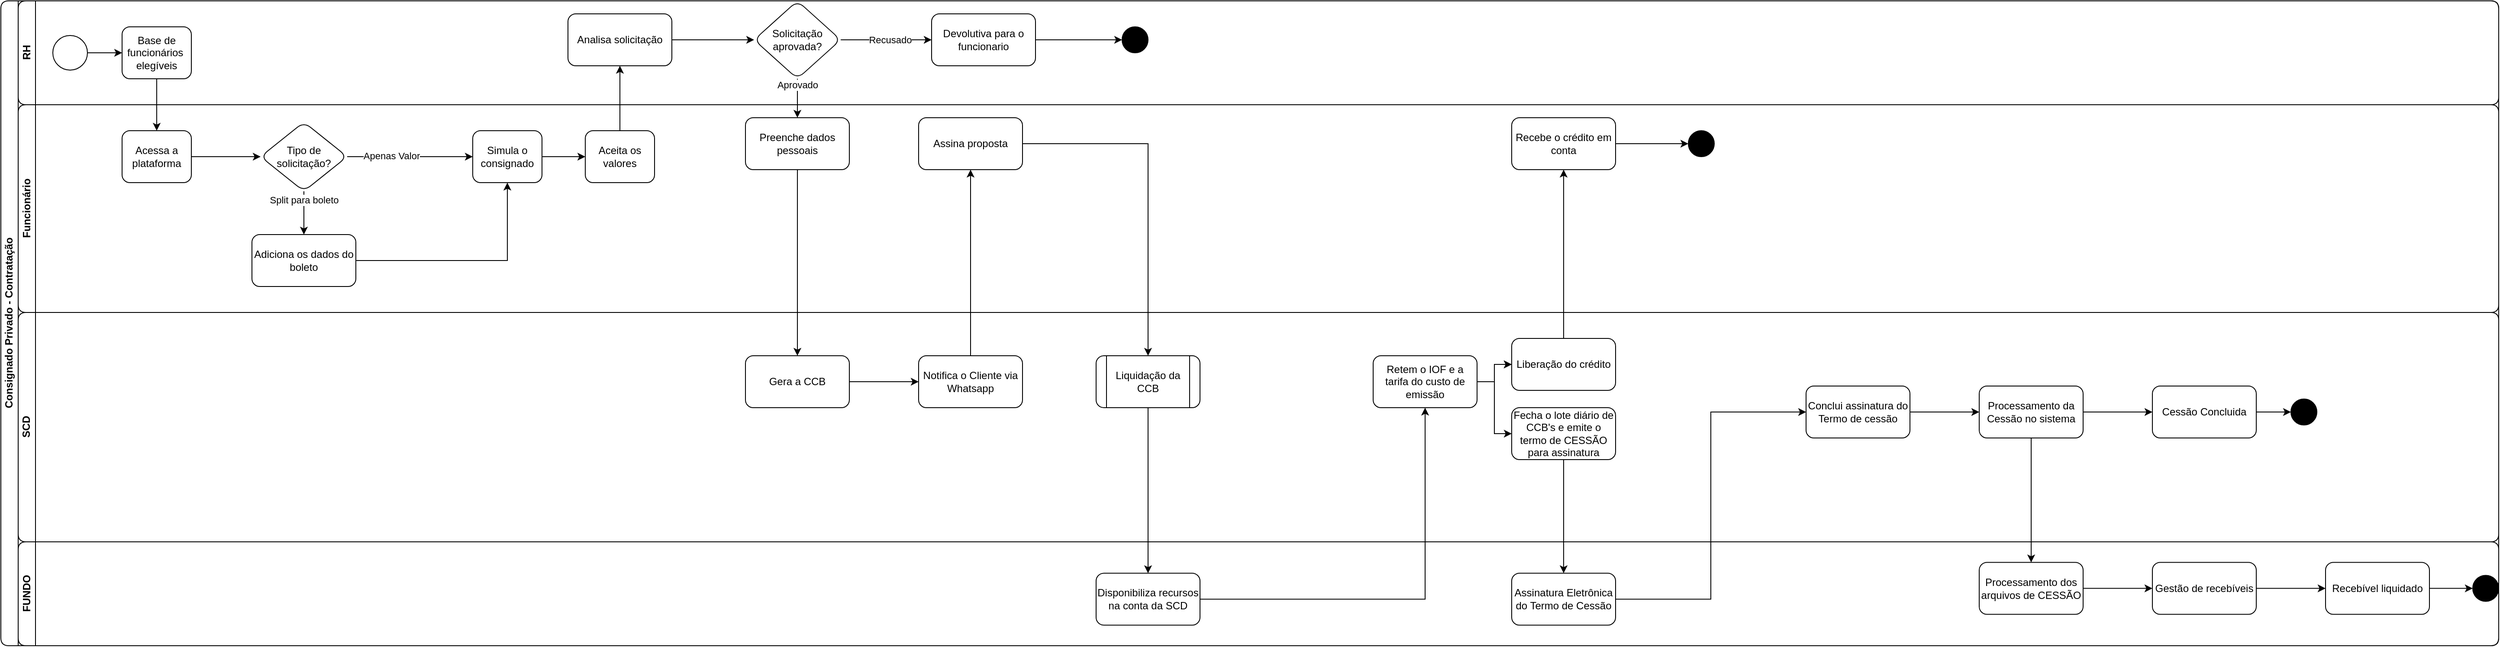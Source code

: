 <mxfile version="24.7.7">
  <diagram id="prtHgNgQTEPvFCAcTncT" name="Page-1">
    <mxGraphModel dx="2068" dy="1448" grid="1" gridSize="10" guides="1" tooltips="1" connect="1" arrows="1" fold="1" page="1" pageScale="1" pageWidth="1169" pageHeight="827" math="0" shadow="0">
      <root>
        <mxCell id="0" />
        <mxCell id="1" parent="0" />
        <mxCell id="dNxyNK7c78bLwvsdeMH5-19" value="Consignado Privado - Contratação" style="swimlane;html=1;childLayout=stackLayout;resizeParent=1;resizeParentMax=0;horizontal=0;startSize=20;horizontalStack=0;rounded=1;" parent="1" vertex="1">
          <mxGeometry x="40" y="40" width="2885" height="745" as="geometry">
            <mxRectangle x="40" y="40" width="40" height="140" as="alternateBounds" />
          </mxGeometry>
        </mxCell>
        <mxCell id="dNxyNK7c78bLwvsdeMH5-20" value="RH" style="swimlane;html=1;startSize=20;horizontal=0;rounded=1;" parent="dNxyNK7c78bLwvsdeMH5-19" vertex="1">
          <mxGeometry x="20" width="2865" height="120" as="geometry" />
        </mxCell>
        <mxCell id="dNxyNK7c78bLwvsdeMH5-25" value="" style="edgeStyle=orthogonalEdgeStyle;rounded=1;orthogonalLoop=1;jettySize=auto;html=1;" parent="dNxyNK7c78bLwvsdeMH5-20" source="dNxyNK7c78bLwvsdeMH5-23" target="dNxyNK7c78bLwvsdeMH5-24" edge="1">
          <mxGeometry relative="1" as="geometry" />
        </mxCell>
        <mxCell id="dNxyNK7c78bLwvsdeMH5-23" value="" style="ellipse;whiteSpace=wrap;html=1;rounded=1;" parent="dNxyNK7c78bLwvsdeMH5-20" vertex="1">
          <mxGeometry x="40" y="40" width="40" height="40" as="geometry" />
        </mxCell>
        <mxCell id="dNxyNK7c78bLwvsdeMH5-24" value="Base de funcionários&amp;nbsp; elegíveis" style="rounded=1;whiteSpace=wrap;html=1;fontFamily=Helvetica;fontSize=12;fontColor=#000000;align=center;" parent="dNxyNK7c78bLwvsdeMH5-20" vertex="1">
          <mxGeometry x="120" y="30" width="80" height="60" as="geometry" />
        </mxCell>
        <mxCell id="dNxyNK7c78bLwvsdeMH5-21" value="Funcionário" style="swimlane;html=1;startSize=20;horizontal=0;rounded=1;" parent="dNxyNK7c78bLwvsdeMH5-19" vertex="1">
          <mxGeometry x="20" y="120" width="2865" height="240" as="geometry">
            <mxRectangle x="20" y="120" width="760" height="30" as="alternateBounds" />
          </mxGeometry>
        </mxCell>
        <mxCell id="YADt3aw7uXpeILule24l-82" value="" style="edgeStyle=orthogonalEdgeStyle;rounded=0;orthogonalLoop=1;jettySize=auto;html=1;" edge="1" parent="dNxyNK7c78bLwvsdeMH5-21" source="dNxyNK7c78bLwvsdeMH5-26" target="YADt3aw7uXpeILule24l-81">
          <mxGeometry relative="1" as="geometry" />
        </mxCell>
        <mxCell id="dNxyNK7c78bLwvsdeMH5-26" value="Acessa a plataforma" style="rounded=1;whiteSpace=wrap;html=1;fontFamily=Helvetica;fontSize=12;fontColor=#000000;align=center;" parent="dNxyNK7c78bLwvsdeMH5-21" vertex="1">
          <mxGeometry x="120" y="30" width="80" height="60" as="geometry" />
        </mxCell>
        <mxCell id="YADt3aw7uXpeILule24l-9" value="" style="edgeStyle=orthogonalEdgeStyle;rounded=0;orthogonalLoop=1;jettySize=auto;html=1;" edge="1" parent="dNxyNK7c78bLwvsdeMH5-21" source="dNxyNK7c78bLwvsdeMH5-34" target="YADt3aw7uXpeILule24l-6">
          <mxGeometry relative="1" as="geometry" />
        </mxCell>
        <mxCell id="YADt3aw7uXpeILule24l-60" value="" style="edgeStyle=orthogonalEdgeStyle;rounded=0;orthogonalLoop=1;jettySize=auto;html=1;entryX=0;entryY=0.5;entryDx=0;entryDy=0;" edge="1" parent="dNxyNK7c78bLwvsdeMH5-21" source="YADt3aw7uXpeILule24l-55" target="YADt3aw7uXpeILule24l-61">
          <mxGeometry relative="1" as="geometry">
            <mxPoint x="1660" y="60" as="targetPoint" />
          </mxGeometry>
        </mxCell>
        <mxCell id="dNxyNK7c78bLwvsdeMH5-34" value="Simula o consignado" style="rounded=1;whiteSpace=wrap;html=1;fontFamily=Helvetica;fontSize=12;fontColor=#000000;align=center;" parent="dNxyNK7c78bLwvsdeMH5-21" vertex="1">
          <mxGeometry x="525" y="30" width="80" height="60" as="geometry" />
        </mxCell>
        <mxCell id="YADt3aw7uXpeILule24l-6" value="Aceita os valores" style="rounded=1;whiteSpace=wrap;html=1;fontFamily=Helvetica;fontSize=12;fontColor=#000000;align=center;" vertex="1" parent="dNxyNK7c78bLwvsdeMH5-21">
          <mxGeometry x="655" y="30" width="80" height="60" as="geometry" />
        </mxCell>
        <mxCell id="YADt3aw7uXpeILule24l-10" value="Analisa solicitação" style="rounded=1;whiteSpace=wrap;html=1;" vertex="1" parent="dNxyNK7c78bLwvsdeMH5-21">
          <mxGeometry x="635" y="-105" width="120" height="60" as="geometry" />
        </mxCell>
        <mxCell id="YADt3aw7uXpeILule24l-11" value="" style="edgeStyle=orthogonalEdgeStyle;rounded=0;orthogonalLoop=1;jettySize=auto;html=1;" edge="1" parent="dNxyNK7c78bLwvsdeMH5-21" source="YADt3aw7uXpeILule24l-6" target="YADt3aw7uXpeILule24l-10">
          <mxGeometry relative="1" as="geometry" />
        </mxCell>
        <mxCell id="YADt3aw7uXpeILule24l-16" value="Solicitação aprovada?" style="rhombus;whiteSpace=wrap;html=1;rounded=1;" vertex="1" parent="dNxyNK7c78bLwvsdeMH5-21">
          <mxGeometry x="850" y="-120" width="100" height="90" as="geometry" />
        </mxCell>
        <mxCell id="YADt3aw7uXpeILule24l-19" value="" style="edgeStyle=orthogonalEdgeStyle;rounded=0;orthogonalLoop=1;jettySize=auto;html=1;" edge="1" parent="dNxyNK7c78bLwvsdeMH5-21" source="YADt3aw7uXpeILule24l-16" target="YADt3aw7uXpeILule24l-18">
          <mxGeometry relative="1" as="geometry" />
        </mxCell>
        <mxCell id="YADt3aw7uXpeILule24l-20" value="Aprovado" style="edgeLabel;html=1;align=center;verticalAlign=middle;resizable=0;points=[];" vertex="1" connectable="0" parent="YADt3aw7uXpeILule24l-19">
          <mxGeometry x="0.513" y="-2" relative="1" as="geometry">
            <mxPoint x="2" y="-27" as="offset" />
          </mxGeometry>
        </mxCell>
        <mxCell id="YADt3aw7uXpeILule24l-18" value="Preenche dados pessoais" style="whiteSpace=wrap;html=1;rounded=1;" vertex="1" parent="dNxyNK7c78bLwvsdeMH5-21">
          <mxGeometry x="840" y="15" width="120" height="60" as="geometry" />
        </mxCell>
        <mxCell id="YADt3aw7uXpeILule24l-17" value="" style="edgeStyle=orthogonalEdgeStyle;rounded=0;orthogonalLoop=1;jettySize=auto;html=1;" edge="1" parent="dNxyNK7c78bLwvsdeMH5-21" source="YADt3aw7uXpeILule24l-10" target="YADt3aw7uXpeILule24l-16">
          <mxGeometry relative="1" as="geometry" />
        </mxCell>
        <mxCell id="YADt3aw7uXpeILule24l-25" value="Assina proposta" style="whiteSpace=wrap;html=1;rounded=1;" vertex="1" parent="dNxyNK7c78bLwvsdeMH5-21">
          <mxGeometry x="1040" y="15" width="120" height="60" as="geometry" />
        </mxCell>
        <mxCell id="YADt3aw7uXpeILule24l-55" value="Recebe o crédito em conta" style="whiteSpace=wrap;html=1;rounded=1;" vertex="1" parent="dNxyNK7c78bLwvsdeMH5-21">
          <mxGeometry x="1725" y="15" width="120" height="60" as="geometry" />
        </mxCell>
        <mxCell id="YADt3aw7uXpeILule24l-61" value="" style="ellipse;whiteSpace=wrap;html=1;rounded=1;fillColor=#000000;" vertex="1" parent="dNxyNK7c78bLwvsdeMH5-21">
          <mxGeometry x="1929" y="30" width="30" height="30" as="geometry" />
        </mxCell>
        <mxCell id="YADt3aw7uXpeILule24l-21" value="Devolutiva para o funcionario" style="whiteSpace=wrap;html=1;rounded=1;" vertex="1" parent="dNxyNK7c78bLwvsdeMH5-21">
          <mxGeometry x="1055" y="-105" width="120" height="60" as="geometry" />
        </mxCell>
        <mxCell id="YADt3aw7uXpeILule24l-27" value="" style="ellipse;whiteSpace=wrap;html=1;rounded=1;fillColor=#000000;" vertex="1" parent="dNxyNK7c78bLwvsdeMH5-21">
          <mxGeometry x="1275" y="-90" width="30" height="30" as="geometry" />
        </mxCell>
        <mxCell id="YADt3aw7uXpeILule24l-22" value="" style="edgeStyle=orthogonalEdgeStyle;rounded=0;orthogonalLoop=1;jettySize=auto;html=1;" edge="1" parent="dNxyNK7c78bLwvsdeMH5-21" source="YADt3aw7uXpeILule24l-16" target="YADt3aw7uXpeILule24l-21">
          <mxGeometry relative="1" as="geometry" />
        </mxCell>
        <mxCell id="YADt3aw7uXpeILule24l-23" value="Recusado" style="edgeLabel;html=1;align=center;verticalAlign=middle;resizable=0;points=[];" vertex="1" connectable="0" parent="YADt3aw7uXpeILule24l-22">
          <mxGeometry x="0.349" y="1" relative="1" as="geometry">
            <mxPoint x="-14" y="1" as="offset" />
          </mxGeometry>
        </mxCell>
        <mxCell id="YADt3aw7uXpeILule24l-28" value="" style="edgeStyle=orthogonalEdgeStyle;rounded=0;orthogonalLoop=1;jettySize=auto;html=1;" edge="1" parent="dNxyNK7c78bLwvsdeMH5-21" source="YADt3aw7uXpeILule24l-21" target="YADt3aw7uXpeILule24l-27">
          <mxGeometry relative="1" as="geometry" />
        </mxCell>
        <mxCell id="YADt3aw7uXpeILule24l-84" value="" style="edgeStyle=orthogonalEdgeStyle;rounded=0;orthogonalLoop=1;jettySize=auto;html=1;" edge="1" parent="dNxyNK7c78bLwvsdeMH5-21" source="YADt3aw7uXpeILule24l-81" target="dNxyNK7c78bLwvsdeMH5-34">
          <mxGeometry relative="1" as="geometry">
            <mxPoint x="490.03" y="150" as="targetPoint" />
          </mxGeometry>
        </mxCell>
        <mxCell id="YADt3aw7uXpeILule24l-85" value="Apenas Valor" style="edgeLabel;html=1;align=center;verticalAlign=middle;resizable=0;points=[];" vertex="1" connectable="0" parent="YADt3aw7uXpeILule24l-84">
          <mxGeometry x="-0.3" y="1" relative="1" as="geometry">
            <mxPoint as="offset" />
          </mxGeometry>
        </mxCell>
        <mxCell id="YADt3aw7uXpeILule24l-87" value="" style="edgeStyle=orthogonalEdgeStyle;rounded=0;orthogonalLoop=1;jettySize=auto;html=1;" edge="1" parent="dNxyNK7c78bLwvsdeMH5-21" source="YADt3aw7uXpeILule24l-81" target="YADt3aw7uXpeILule24l-86">
          <mxGeometry relative="1" as="geometry" />
        </mxCell>
        <mxCell id="YADt3aw7uXpeILule24l-88" value="Split para boleto" style="edgeLabel;html=1;align=center;verticalAlign=middle;resizable=0;points=[];" vertex="1" connectable="0" parent="YADt3aw7uXpeILule24l-87">
          <mxGeometry x="-0.196" y="1" relative="1" as="geometry">
            <mxPoint x="-1" y="-10" as="offset" />
          </mxGeometry>
        </mxCell>
        <mxCell id="YADt3aw7uXpeILule24l-81" value="Tipo de solicitação?" style="rhombus;whiteSpace=wrap;html=1;fontColor=#000000;rounded=1;" vertex="1" parent="dNxyNK7c78bLwvsdeMH5-21">
          <mxGeometry x="280" y="20" width="100" height="80" as="geometry" />
        </mxCell>
        <mxCell id="YADt3aw7uXpeILule24l-89" style="edgeStyle=orthogonalEdgeStyle;rounded=0;orthogonalLoop=1;jettySize=auto;html=1;entryX=0.5;entryY=1;entryDx=0;entryDy=0;" edge="1" parent="dNxyNK7c78bLwvsdeMH5-21" source="YADt3aw7uXpeILule24l-86" target="dNxyNK7c78bLwvsdeMH5-34">
          <mxGeometry relative="1" as="geometry" />
        </mxCell>
        <mxCell id="YADt3aw7uXpeILule24l-86" value="Adiciona os dados do boleto" style="whiteSpace=wrap;html=1;fontColor=#000000;rounded=1;" vertex="1" parent="dNxyNK7c78bLwvsdeMH5-21">
          <mxGeometry x="270" y="150" width="120" height="60" as="geometry" />
        </mxCell>
        <mxCell id="dNxyNK7c78bLwvsdeMH5-22" value="SCD" style="swimlane;html=1;startSize=20;horizontal=0;rounded=1;" parent="dNxyNK7c78bLwvsdeMH5-19" vertex="1">
          <mxGeometry x="20" y="360" width="2865" height="265" as="geometry" />
        </mxCell>
        <mxCell id="YADt3aw7uXpeILule24l-29" value="Gera a CCB" style="whiteSpace=wrap;html=1;rounded=1;" vertex="1" parent="dNxyNK7c78bLwvsdeMH5-22">
          <mxGeometry x="840" y="50" width="120" height="60" as="geometry" />
        </mxCell>
        <mxCell id="YADt3aw7uXpeILule24l-32" value="Notifica o Cliente via Whatsapp" style="whiteSpace=wrap;html=1;rounded=1;" vertex="1" parent="dNxyNK7c78bLwvsdeMH5-22">
          <mxGeometry x="1040" y="50" width="120" height="60" as="geometry" />
        </mxCell>
        <mxCell id="YADt3aw7uXpeILule24l-37" value="Liquidação da CCB" style="shape=process;whiteSpace=wrap;html=1;backgroundOutline=1;rounded=1;" vertex="1" parent="dNxyNK7c78bLwvsdeMH5-22">
          <mxGeometry x="1245" y="50" width="120" height="60" as="geometry" />
        </mxCell>
        <mxCell id="YADt3aw7uXpeILule24l-45" value="Retem o IOF e a tarifa do custo de emissão" style="whiteSpace=wrap;html=1;rounded=1;" vertex="1" parent="dNxyNK7c78bLwvsdeMH5-22">
          <mxGeometry x="1565" y="50" width="120" height="60" as="geometry" />
        </mxCell>
        <mxCell id="YADt3aw7uXpeILule24l-50" value="Liberação do crédito" style="whiteSpace=wrap;html=1;rounded=1;" vertex="1" parent="dNxyNK7c78bLwvsdeMH5-22">
          <mxGeometry x="1725" y="30" width="120" height="60" as="geometry" />
        </mxCell>
        <mxCell id="YADt3aw7uXpeILule24l-54" value="Fecha o lote diário de CCB&#39;s e emite o termo de CESSÃO para assinatura" style="rounded=1;whiteSpace=wrap;html=1;" vertex="1" parent="dNxyNK7c78bLwvsdeMH5-22">
          <mxGeometry x="1725" y="110" width="120" height="60" as="geometry" />
        </mxCell>
        <mxCell id="YADt3aw7uXpeILule24l-65" value="Conclui assinatura do Termo de cessão" style="whiteSpace=wrap;html=1;rounded=1;" vertex="1" parent="dNxyNK7c78bLwvsdeMH5-22">
          <mxGeometry x="2065" y="85" width="120" height="60" as="geometry" />
        </mxCell>
        <mxCell id="YADt3aw7uXpeILule24l-67" value="Processamento da Cessão no sistema" style="whiteSpace=wrap;html=1;rounded=1;" vertex="1" parent="dNxyNK7c78bLwvsdeMH5-22">
          <mxGeometry x="2265" y="85" width="120" height="60" as="geometry" />
        </mxCell>
        <mxCell id="YADt3aw7uXpeILule24l-69" value="Cessão Concluida" style="whiteSpace=wrap;html=1;rounded=1;" vertex="1" parent="dNxyNK7c78bLwvsdeMH5-22">
          <mxGeometry x="2465" y="85" width="120" height="60" as="geometry" />
        </mxCell>
        <mxCell id="YADt3aw7uXpeILule24l-71" value="" style="ellipse;whiteSpace=wrap;html=1;rounded=1;fillColor=#000000;" vertex="1" parent="dNxyNK7c78bLwvsdeMH5-22">
          <mxGeometry x="2625" y="100" width="30" height="30" as="geometry" />
        </mxCell>
        <mxCell id="YADt3aw7uXpeILule24l-33" value="" style="edgeStyle=orthogonalEdgeStyle;rounded=0;orthogonalLoop=1;jettySize=auto;html=1;" edge="1" parent="dNxyNK7c78bLwvsdeMH5-22" source="YADt3aw7uXpeILule24l-29" target="YADt3aw7uXpeILule24l-32">
          <mxGeometry relative="1" as="geometry" />
        </mxCell>
        <mxCell id="YADt3aw7uXpeILule24l-51" value="" style="edgeStyle=orthogonalEdgeStyle;rounded=0;orthogonalLoop=1;jettySize=auto;html=1;" edge="1" parent="dNxyNK7c78bLwvsdeMH5-22" source="YADt3aw7uXpeILule24l-45" target="YADt3aw7uXpeILule24l-50">
          <mxGeometry relative="1" as="geometry" />
        </mxCell>
        <mxCell id="YADt3aw7uXpeILule24l-52" value="" style="edgeStyle=orthogonalEdgeStyle;rounded=0;orthogonalLoop=1;jettySize=auto;html=1;" edge="1" parent="dNxyNK7c78bLwvsdeMH5-22" source="YADt3aw7uXpeILule24l-45" target="YADt3aw7uXpeILule24l-50">
          <mxGeometry relative="1" as="geometry" />
        </mxCell>
        <mxCell id="YADt3aw7uXpeILule24l-53" style="edgeStyle=orthogonalEdgeStyle;rounded=0;orthogonalLoop=1;jettySize=auto;html=1;entryX=0;entryY=0.5;entryDx=0;entryDy=0;" edge="1" parent="dNxyNK7c78bLwvsdeMH5-22" source="YADt3aw7uXpeILule24l-45" target="YADt3aw7uXpeILule24l-54">
          <mxGeometry relative="1" as="geometry">
            <mxPoint x="1460" y="135" as="targetPoint" />
          </mxGeometry>
        </mxCell>
        <mxCell id="YADt3aw7uXpeILule24l-68" value="" style="edgeStyle=orthogonalEdgeStyle;rounded=0;orthogonalLoop=1;jettySize=auto;html=1;" edge="1" parent="dNxyNK7c78bLwvsdeMH5-22" source="YADt3aw7uXpeILule24l-65" target="YADt3aw7uXpeILule24l-67">
          <mxGeometry relative="1" as="geometry" />
        </mxCell>
        <mxCell id="YADt3aw7uXpeILule24l-70" value="" style="edgeStyle=orthogonalEdgeStyle;rounded=0;orthogonalLoop=1;jettySize=auto;html=1;" edge="1" parent="dNxyNK7c78bLwvsdeMH5-22" source="YADt3aw7uXpeILule24l-67" target="YADt3aw7uXpeILule24l-69">
          <mxGeometry relative="1" as="geometry" />
        </mxCell>
        <mxCell id="YADt3aw7uXpeILule24l-72" value="" style="edgeStyle=orthogonalEdgeStyle;rounded=0;orthogonalLoop=1;jettySize=auto;html=1;" edge="1" parent="dNxyNK7c78bLwvsdeMH5-22" source="YADt3aw7uXpeILule24l-69" target="YADt3aw7uXpeILule24l-71">
          <mxGeometry relative="1" as="geometry" />
        </mxCell>
        <mxCell id="YADt3aw7uXpeILule24l-1" value="FUNDO" style="swimlane;html=1;startSize=20;horizontal=0;rounded=1;" vertex="1" parent="dNxyNK7c78bLwvsdeMH5-19">
          <mxGeometry x="20" y="625" width="2865" height="120" as="geometry" />
        </mxCell>
        <mxCell id="YADt3aw7uXpeILule24l-77" value="Recebível liquidado" style="whiteSpace=wrap;html=1;rounded=1;" vertex="1" parent="YADt3aw7uXpeILule24l-1">
          <mxGeometry x="2665" y="23.75" width="120" height="60" as="geometry" />
        </mxCell>
        <mxCell id="YADt3aw7uXpeILule24l-75" value="Gestão de recebíveis" style="whiteSpace=wrap;html=1;rounded=1;" vertex="1" parent="YADt3aw7uXpeILule24l-1">
          <mxGeometry x="2465" y="23.75" width="120" height="60" as="geometry" />
        </mxCell>
        <mxCell id="YADt3aw7uXpeILule24l-73" value="Processamento dos arquivos de CESSÃO" style="whiteSpace=wrap;html=1;rounded=1;" vertex="1" parent="YADt3aw7uXpeILule24l-1">
          <mxGeometry x="2265" y="23.75" width="120" height="60" as="geometry" />
        </mxCell>
        <mxCell id="YADt3aw7uXpeILule24l-63" value="Assinatura Eletrônica do Termo de Cessão" style="whiteSpace=wrap;html=1;rounded=1;" vertex="1" parent="YADt3aw7uXpeILule24l-1">
          <mxGeometry x="1725" y="36.25" width="120" height="60" as="geometry" />
        </mxCell>
        <mxCell id="YADt3aw7uXpeILule24l-39" value="Disponibiliza recursos na conta da SCD" style="whiteSpace=wrap;html=1;rounded=1;" vertex="1" parent="YADt3aw7uXpeILule24l-1">
          <mxGeometry x="1245" y="36.25" width="120" height="60" as="geometry" />
        </mxCell>
        <mxCell id="YADt3aw7uXpeILule24l-79" value="" style="ellipse;whiteSpace=wrap;html=1;rounded=1;fillColor=#000000;" vertex="1" parent="YADt3aw7uXpeILule24l-1">
          <mxGeometry x="2835" y="38.75" width="30" height="30" as="geometry" />
        </mxCell>
        <mxCell id="YADt3aw7uXpeILule24l-78" value="" style="edgeStyle=orthogonalEdgeStyle;rounded=0;orthogonalLoop=1;jettySize=auto;html=1;" edge="1" parent="YADt3aw7uXpeILule24l-1" source="YADt3aw7uXpeILule24l-75" target="YADt3aw7uXpeILule24l-77">
          <mxGeometry relative="1" as="geometry" />
        </mxCell>
        <mxCell id="YADt3aw7uXpeILule24l-76" value="" style="edgeStyle=orthogonalEdgeStyle;rounded=0;orthogonalLoop=1;jettySize=auto;html=1;" edge="1" parent="YADt3aw7uXpeILule24l-1" source="YADt3aw7uXpeILule24l-73" target="YADt3aw7uXpeILule24l-75">
          <mxGeometry relative="1" as="geometry" />
        </mxCell>
        <mxCell id="YADt3aw7uXpeILule24l-80" value="" style="edgeStyle=orthogonalEdgeStyle;rounded=0;orthogonalLoop=1;jettySize=auto;html=1;" edge="1" parent="YADt3aw7uXpeILule24l-1" source="YADt3aw7uXpeILule24l-77" target="YADt3aw7uXpeILule24l-79">
          <mxGeometry relative="1" as="geometry" />
        </mxCell>
        <mxCell id="YADt3aw7uXpeILule24l-12" value="" style="edgeStyle=orthogonalEdgeStyle;rounded=0;orthogonalLoop=1;jettySize=auto;html=1;" edge="1" parent="dNxyNK7c78bLwvsdeMH5-19" source="dNxyNK7c78bLwvsdeMH5-24" target="dNxyNK7c78bLwvsdeMH5-26">
          <mxGeometry relative="1" as="geometry" />
        </mxCell>
        <mxCell id="YADt3aw7uXpeILule24l-74" value="" style="edgeStyle=orthogonalEdgeStyle;rounded=0;orthogonalLoop=1;jettySize=auto;html=1;exitX=0.5;exitY=1;exitDx=0;exitDy=0;" edge="1" parent="dNxyNK7c78bLwvsdeMH5-19" source="YADt3aw7uXpeILule24l-67" target="YADt3aw7uXpeILule24l-73">
          <mxGeometry relative="1" as="geometry" />
        </mxCell>
        <mxCell id="YADt3aw7uXpeILule24l-64" value="" style="edgeStyle=orthogonalEdgeStyle;rounded=0;orthogonalLoop=1;jettySize=auto;html=1;" edge="1" parent="dNxyNK7c78bLwvsdeMH5-19" source="YADt3aw7uXpeILule24l-54" target="YADt3aw7uXpeILule24l-63">
          <mxGeometry relative="1" as="geometry" />
        </mxCell>
        <mxCell id="YADt3aw7uXpeILule24l-66" value="" style="edgeStyle=orthogonalEdgeStyle;rounded=0;orthogonalLoop=1;jettySize=auto;html=1;entryX=0;entryY=0.5;entryDx=0;entryDy=0;" edge="1" parent="dNxyNK7c78bLwvsdeMH5-19" source="YADt3aw7uXpeILule24l-63" target="YADt3aw7uXpeILule24l-65">
          <mxGeometry relative="1" as="geometry" />
        </mxCell>
        <mxCell id="YADt3aw7uXpeILule24l-40" value="" style="edgeStyle=orthogonalEdgeStyle;rounded=0;orthogonalLoop=1;jettySize=auto;html=1;" edge="1" parent="dNxyNK7c78bLwvsdeMH5-19" source="YADt3aw7uXpeILule24l-37" target="YADt3aw7uXpeILule24l-39">
          <mxGeometry relative="1" as="geometry" />
        </mxCell>
        <mxCell id="YADt3aw7uXpeILule24l-46" value="" style="edgeStyle=orthogonalEdgeStyle;rounded=0;orthogonalLoop=1;jettySize=auto;html=1;" edge="1" parent="dNxyNK7c78bLwvsdeMH5-19" source="YADt3aw7uXpeILule24l-39" target="YADt3aw7uXpeILule24l-45">
          <mxGeometry relative="1" as="geometry" />
        </mxCell>
        <mxCell id="YADt3aw7uXpeILule24l-31" value="" style="edgeStyle=orthogonalEdgeStyle;rounded=0;orthogonalLoop=1;jettySize=auto;html=1;" edge="1" parent="dNxyNK7c78bLwvsdeMH5-19" source="YADt3aw7uXpeILule24l-18" target="YADt3aw7uXpeILule24l-29">
          <mxGeometry relative="1" as="geometry" />
        </mxCell>
        <mxCell id="YADt3aw7uXpeILule24l-34" value="" style="edgeStyle=orthogonalEdgeStyle;rounded=0;orthogonalLoop=1;jettySize=auto;html=1;" edge="1" parent="dNxyNK7c78bLwvsdeMH5-19" source="YADt3aw7uXpeILule24l-32" target="YADt3aw7uXpeILule24l-25">
          <mxGeometry relative="1" as="geometry" />
        </mxCell>
        <mxCell id="YADt3aw7uXpeILule24l-38" value="" style="edgeStyle=orthogonalEdgeStyle;rounded=0;orthogonalLoop=1;jettySize=auto;html=1;" edge="1" parent="dNxyNK7c78bLwvsdeMH5-19" source="YADt3aw7uXpeILule24l-25" target="YADt3aw7uXpeILule24l-37">
          <mxGeometry relative="1" as="geometry" />
        </mxCell>
        <mxCell id="YADt3aw7uXpeILule24l-56" value="" style="edgeStyle=orthogonalEdgeStyle;rounded=0;orthogonalLoop=1;jettySize=auto;html=1;" edge="1" parent="dNxyNK7c78bLwvsdeMH5-19" source="YADt3aw7uXpeILule24l-50" target="YADt3aw7uXpeILule24l-55">
          <mxGeometry relative="1" as="geometry" />
        </mxCell>
      </root>
    </mxGraphModel>
  </diagram>
</mxfile>
